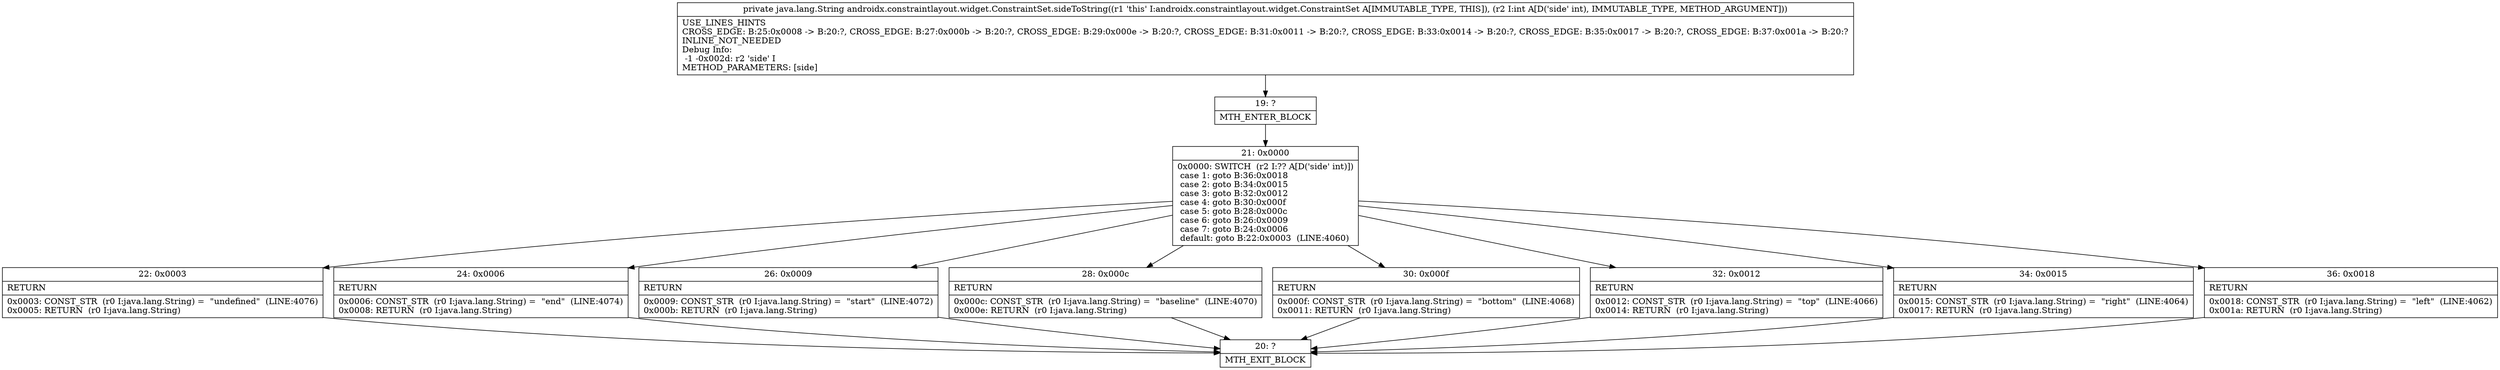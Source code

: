 digraph "CFG forandroidx.constraintlayout.widget.ConstraintSet.sideToString(I)Ljava\/lang\/String;" {
Node_19 [shape=record,label="{19\:\ ?|MTH_ENTER_BLOCK\l}"];
Node_21 [shape=record,label="{21\:\ 0x0000|0x0000: SWITCH  (r2 I:?? A[D('side' int)])\l case 1: goto B:36:0x0018\l case 2: goto B:34:0x0015\l case 3: goto B:32:0x0012\l case 4: goto B:30:0x000f\l case 5: goto B:28:0x000c\l case 6: goto B:26:0x0009\l case 7: goto B:24:0x0006\l default: goto B:22:0x0003  (LINE:4060)\l}"];
Node_22 [shape=record,label="{22\:\ 0x0003|RETURN\l|0x0003: CONST_STR  (r0 I:java.lang.String) =  \"undefined\"  (LINE:4076)\l0x0005: RETURN  (r0 I:java.lang.String) \l}"];
Node_20 [shape=record,label="{20\:\ ?|MTH_EXIT_BLOCK\l}"];
Node_24 [shape=record,label="{24\:\ 0x0006|RETURN\l|0x0006: CONST_STR  (r0 I:java.lang.String) =  \"end\"  (LINE:4074)\l0x0008: RETURN  (r0 I:java.lang.String) \l}"];
Node_26 [shape=record,label="{26\:\ 0x0009|RETURN\l|0x0009: CONST_STR  (r0 I:java.lang.String) =  \"start\"  (LINE:4072)\l0x000b: RETURN  (r0 I:java.lang.String) \l}"];
Node_28 [shape=record,label="{28\:\ 0x000c|RETURN\l|0x000c: CONST_STR  (r0 I:java.lang.String) =  \"baseline\"  (LINE:4070)\l0x000e: RETURN  (r0 I:java.lang.String) \l}"];
Node_30 [shape=record,label="{30\:\ 0x000f|RETURN\l|0x000f: CONST_STR  (r0 I:java.lang.String) =  \"bottom\"  (LINE:4068)\l0x0011: RETURN  (r0 I:java.lang.String) \l}"];
Node_32 [shape=record,label="{32\:\ 0x0012|RETURN\l|0x0012: CONST_STR  (r0 I:java.lang.String) =  \"top\"  (LINE:4066)\l0x0014: RETURN  (r0 I:java.lang.String) \l}"];
Node_34 [shape=record,label="{34\:\ 0x0015|RETURN\l|0x0015: CONST_STR  (r0 I:java.lang.String) =  \"right\"  (LINE:4064)\l0x0017: RETURN  (r0 I:java.lang.String) \l}"];
Node_36 [shape=record,label="{36\:\ 0x0018|RETURN\l|0x0018: CONST_STR  (r0 I:java.lang.String) =  \"left\"  (LINE:4062)\l0x001a: RETURN  (r0 I:java.lang.String) \l}"];
MethodNode[shape=record,label="{private java.lang.String androidx.constraintlayout.widget.ConstraintSet.sideToString((r1 'this' I:androidx.constraintlayout.widget.ConstraintSet A[IMMUTABLE_TYPE, THIS]), (r2 I:int A[D('side' int), IMMUTABLE_TYPE, METHOD_ARGUMENT]))  | USE_LINES_HINTS\lCROSS_EDGE: B:25:0x0008 \-\> B:20:?, CROSS_EDGE: B:27:0x000b \-\> B:20:?, CROSS_EDGE: B:29:0x000e \-\> B:20:?, CROSS_EDGE: B:31:0x0011 \-\> B:20:?, CROSS_EDGE: B:33:0x0014 \-\> B:20:?, CROSS_EDGE: B:35:0x0017 \-\> B:20:?, CROSS_EDGE: B:37:0x001a \-\> B:20:?\lINLINE_NOT_NEEDED\lDebug Info:\l  \-1 \-0x002d: r2 'side' I\lMETHOD_PARAMETERS: [side]\l}"];
MethodNode -> Node_19;Node_19 -> Node_21;
Node_21 -> Node_22;
Node_21 -> Node_24;
Node_21 -> Node_26;
Node_21 -> Node_28;
Node_21 -> Node_30;
Node_21 -> Node_32;
Node_21 -> Node_34;
Node_21 -> Node_36;
Node_22 -> Node_20;
Node_24 -> Node_20;
Node_26 -> Node_20;
Node_28 -> Node_20;
Node_30 -> Node_20;
Node_32 -> Node_20;
Node_34 -> Node_20;
Node_36 -> Node_20;
}

